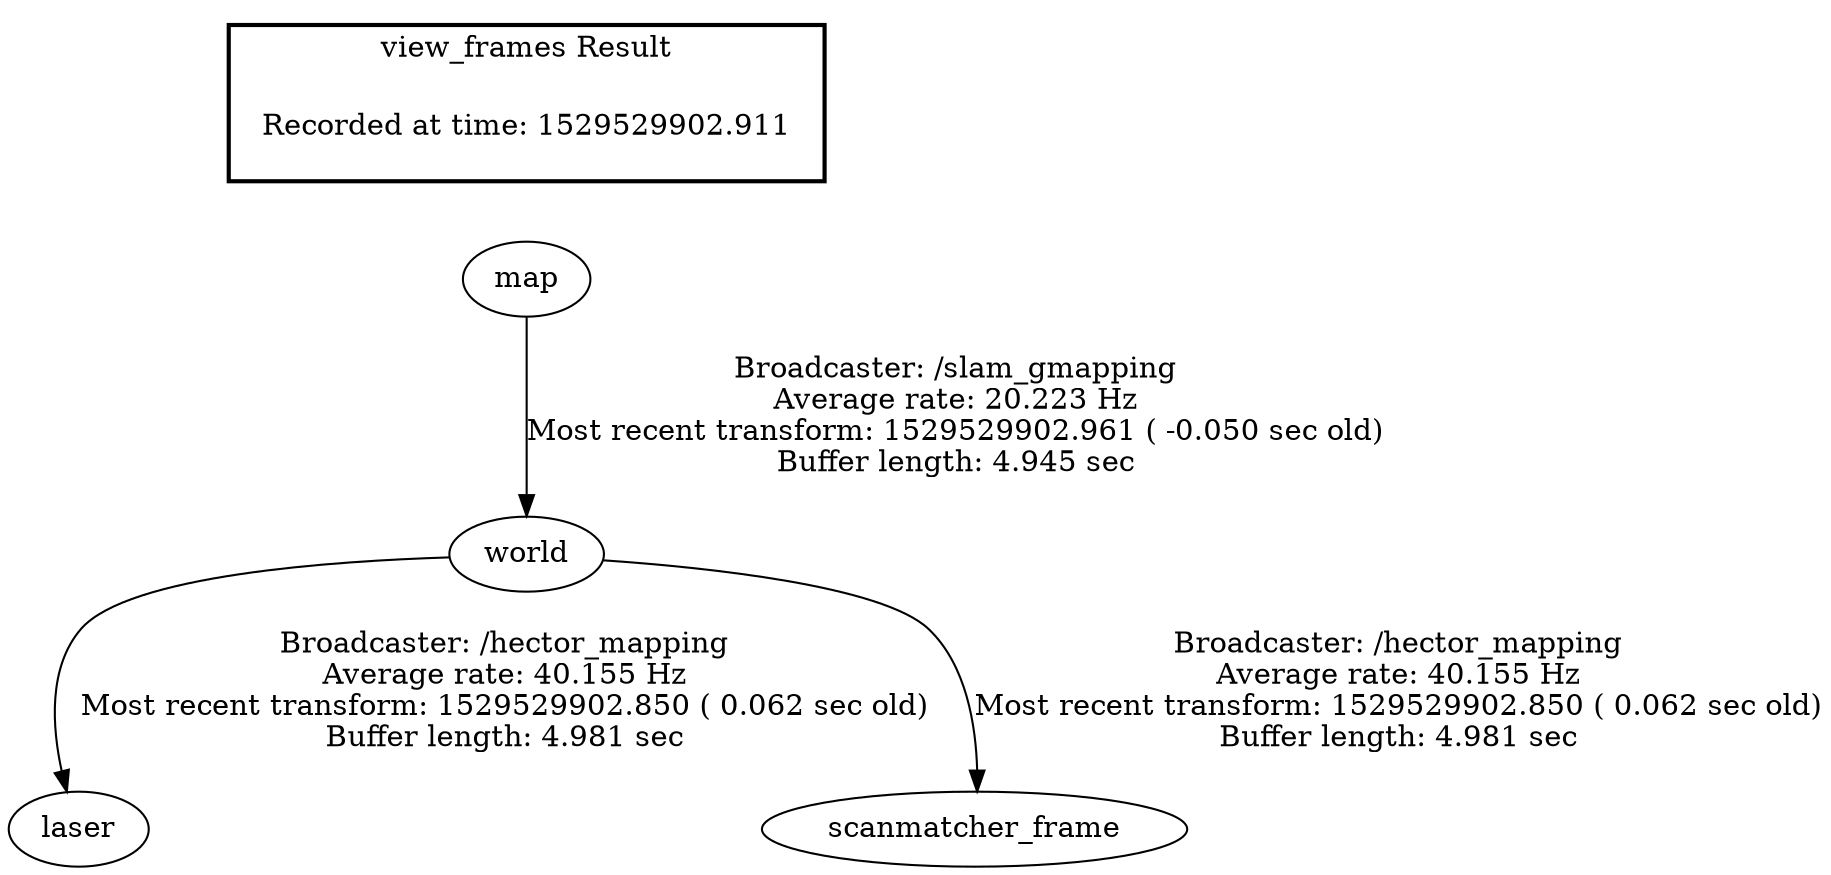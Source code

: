 digraph G {
"world" -> "laser"[label="Broadcaster: /hector_mapping\nAverage rate: 40.155 Hz\nMost recent transform: 1529529902.850 ( 0.062 sec old)\nBuffer length: 4.981 sec\n"];
"map" -> "world"[label="Broadcaster: /slam_gmapping\nAverage rate: 20.223 Hz\nMost recent transform: 1529529902.961 ( -0.050 sec old)\nBuffer length: 4.945 sec\n"];
"world" -> "scanmatcher_frame"[label="Broadcaster: /hector_mapping\nAverage rate: 40.155 Hz\nMost recent transform: 1529529902.850 ( 0.062 sec old)\nBuffer length: 4.981 sec\n"];
edge [style=invis];
 subgraph cluster_legend { style=bold; color=black; label ="view_frames Result";
"Recorded at time: 1529529902.911"[ shape=plaintext ] ;
 }->"map";
}